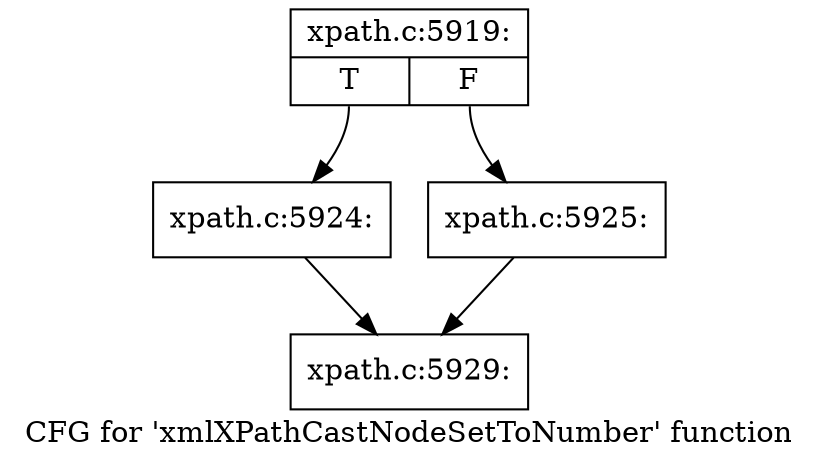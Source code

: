 digraph "CFG for 'xmlXPathCastNodeSetToNumber' function" {
	label="CFG for 'xmlXPathCastNodeSetToNumber' function";

	Node0x55e6b265edf0 [shape=record,label="{xpath.c:5919:|{<s0>T|<s1>F}}"];
	Node0x55e6b265edf0:s0 -> Node0x55e6b265fc20;
	Node0x55e6b265edf0:s1 -> Node0x55e6b265fc70;
	Node0x55e6b265fc20 [shape=record,label="{xpath.c:5924:}"];
	Node0x55e6b265fc20 -> Node0x55e6b265f0a0;
	Node0x55e6b265fc70 [shape=record,label="{xpath.c:5925:}"];
	Node0x55e6b265fc70 -> Node0x55e6b265f0a0;
	Node0x55e6b265f0a0 [shape=record,label="{xpath.c:5929:}"];
}

